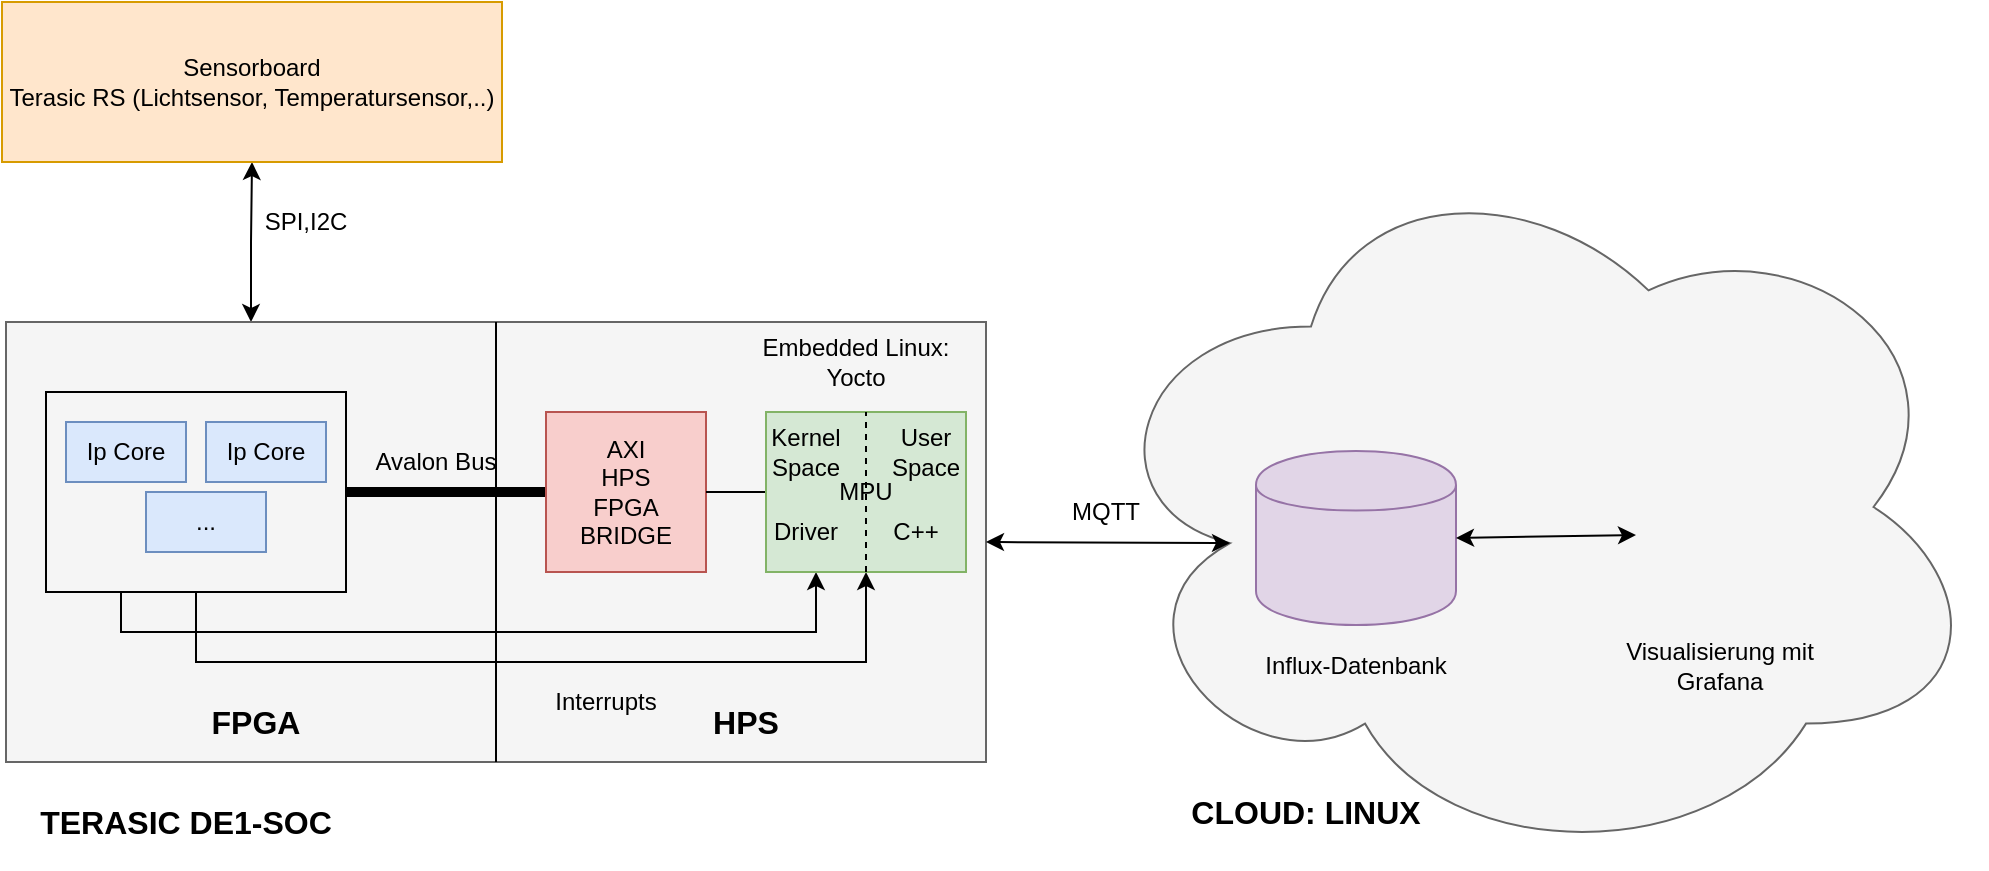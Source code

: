 <mxfile version="12.1.8" type="device" pages="1"><diagram id="Wdz1TVE8rXTdC0lRDTX3" name="Page-1"><mxGraphModel dx="1600" dy="823" grid="1" gridSize="10" guides="1" tooltips="1" connect="1" arrows="1" fold="1" page="1" pageScale="1" pageWidth="3300" pageHeight="4681" math="0" shadow="0"><root><mxCell id="0"/><mxCell id="1" parent="0"/><mxCell id="b5OigZrqTLsXee0IeSdy-41" style="edgeStyle=orthogonalEdgeStyle;rounded=0;orthogonalLoop=1;jettySize=auto;html=1;exitX=0.25;exitY=0;exitDx=0;exitDy=0;entryX=0.5;entryY=1;entryDx=0;entryDy=0;endArrow=classic;endFill=1;strokeWidth=1;startArrow=classic;startFill=1;" edge="1" parent="1" source="b5OigZrqTLsXee0IeSdy-3" target="b5OigZrqTLsXee0IeSdy-1"><mxGeometry relative="1" as="geometry"/></mxCell><mxCell id="b5OigZrqTLsXee0IeSdy-3" value="" style="rounded=0;whiteSpace=wrap;html=1;fillColor=#f5f5f5;strokeColor=#666666;fontColor=#333333;" vertex="1" parent="1"><mxGeometry x="70" y="180" width="490" height="220" as="geometry"/></mxCell><mxCell id="b5OigZrqTLsXee0IeSdy-27" style="edgeStyle=orthogonalEdgeStyle;rounded=0;orthogonalLoop=1;jettySize=auto;html=1;exitX=0.25;exitY=1;exitDx=0;exitDy=0;entryX=0.25;entryY=1;entryDx=0;entryDy=0;" edge="1" parent="1" source="b5OigZrqTLsXee0IeSdy-21" target="b5OigZrqTLsXee0IeSdy-26"><mxGeometry relative="1" as="geometry"/></mxCell><mxCell id="b5OigZrqTLsXee0IeSdy-28" style="edgeStyle=orthogonalEdgeStyle;rounded=0;orthogonalLoop=1;jettySize=auto;html=1;exitX=0.5;exitY=1;exitDx=0;exitDy=0;entryX=0.5;entryY=1;entryDx=0;entryDy=0;" edge="1" parent="1" source="b5OigZrqTLsXee0IeSdy-21" target="b5OigZrqTLsXee0IeSdy-26"><mxGeometry relative="1" as="geometry"><Array as="points"><mxPoint x="165" y="350"/><mxPoint x="500" y="350"/></Array></mxGeometry></mxCell><mxCell id="b5OigZrqTLsXee0IeSdy-30" style="edgeStyle=orthogonalEdgeStyle;rounded=0;orthogonalLoop=1;jettySize=auto;html=1;exitX=1;exitY=0.5;exitDx=0;exitDy=0;entryX=0;entryY=0.5;entryDx=0;entryDy=0;endArrow=none;endFill=0;strokeWidth=5;" edge="1" parent="1" source="b5OigZrqTLsXee0IeSdy-21" target="b5OigZrqTLsXee0IeSdy-25"><mxGeometry relative="1" as="geometry"/></mxCell><mxCell id="b5OigZrqTLsXee0IeSdy-21" value="" style="rounded=0;whiteSpace=wrap;html=1;fillColor=none;" vertex="1" parent="1"><mxGeometry x="90" y="215" width="150" height="100" as="geometry"/></mxCell><mxCell id="b5OigZrqTLsXee0IeSdy-1" value="Sensorboard&lt;br&gt;Terasic RS (Lichtsensor, Temperatursensor,..)" style="rounded=0;whiteSpace=wrap;html=1;fillColor=#ffe6cc;strokeColor=#d79b00;" vertex="1" parent="1"><mxGeometry x="68" y="20" width="250" height="80" as="geometry"/></mxCell><mxCell id="b5OigZrqTLsXee0IeSdy-4" value="" style="endArrow=none;html=1;entryX=0.5;entryY=0;entryDx=0;entryDy=0;exitX=0.5;exitY=1;exitDx=0;exitDy=0;" edge="1" parent="1" source="b5OigZrqTLsXee0IeSdy-3" target="b5OigZrqTLsXee0IeSdy-3"><mxGeometry width="50" height="50" relative="1" as="geometry"><mxPoint x="30" y="320" as="sourcePoint"/><mxPoint x="80" y="270" as="targetPoint"/></mxGeometry></mxCell><mxCell id="b5OigZrqTLsXee0IeSdy-14" value="Ip Core" style="rounded=0;whiteSpace=wrap;html=1;fillColor=#dae8fc;strokeColor=#6c8ebf;" vertex="1" parent="1"><mxGeometry x="100" y="230" width="60" height="30" as="geometry"/></mxCell><mxCell id="b5OigZrqTLsXee0IeSdy-19" value="Ip Core" style="rounded=0;whiteSpace=wrap;html=1;fillColor=#dae8fc;strokeColor=#6c8ebf;" vertex="1" parent="1"><mxGeometry x="170" y="230" width="60" height="30" as="geometry"/></mxCell><mxCell id="b5OigZrqTLsXee0IeSdy-22" value="&lt;div&gt;...&lt;/div&gt;" style="rounded=0;whiteSpace=wrap;html=1;fillColor=#dae8fc;strokeColor=#6c8ebf;" vertex="1" parent="1"><mxGeometry x="140" y="265" width="60" height="30" as="geometry"/></mxCell><mxCell id="b5OigZrqTLsXee0IeSdy-25" value="&lt;div&gt;&lt;br&gt;&lt;/div&gt;&lt;div&gt;AXI&lt;/div&gt;&lt;div&gt;HPS&lt;/div&gt;&lt;div&gt;FPGA &lt;br&gt;BRIDGE&lt;br&gt;&lt;/div&gt;&lt;div&gt;&lt;br&gt;&lt;/div&gt;" style="rounded=0;whiteSpace=wrap;html=1;fillColor=#f8cecc;strokeColor=#b85450;" vertex="1" parent="1"><mxGeometry x="340" y="225" width="80" height="80" as="geometry"/></mxCell><mxCell id="b5OigZrqTLsXee0IeSdy-29" style="edgeStyle=orthogonalEdgeStyle;rounded=0;orthogonalLoop=1;jettySize=auto;html=1;exitX=0;exitY=0.5;exitDx=0;exitDy=0;entryX=1;entryY=0.5;entryDx=0;entryDy=0;endArrow=none;endFill=0;" edge="1" parent="1" source="b5OigZrqTLsXee0IeSdy-26" target="b5OigZrqTLsXee0IeSdy-25"><mxGeometry relative="1" as="geometry"/></mxCell><mxCell id="b5OigZrqTLsXee0IeSdy-26" value="MPU" style="rounded=0;whiteSpace=wrap;html=1;fillColor=#d5e8d4;strokeColor=#82b366;" vertex="1" parent="1"><mxGeometry x="450" y="225" width="100" height="80" as="geometry"/></mxCell><mxCell id="b5OigZrqTLsXee0IeSdy-34" value="&lt;b&gt;&lt;font style=&quot;font-size: 16px&quot;&gt;FPGA&lt;/font&gt;&lt;/b&gt;" style="text;html=1;strokeColor=none;fillColor=none;align=center;verticalAlign=middle;whiteSpace=wrap;rounded=0;" vertex="1" parent="1"><mxGeometry x="175" y="370" width="40" height="20" as="geometry"/></mxCell><mxCell id="b5OigZrqTLsXee0IeSdy-38" value="&lt;font size=&quot;1&quot;&gt;&lt;b style=&quot;font-size: 16px&quot;&gt;HPS&lt;/b&gt;&lt;/font&gt;" style="text;html=1;strokeColor=none;fillColor=none;align=center;verticalAlign=middle;whiteSpace=wrap;rounded=0;" vertex="1" parent="1"><mxGeometry x="420" y="370" width="40" height="20" as="geometry"/></mxCell><mxCell id="b5OigZrqTLsXee0IeSdy-40" value="Avalon Bus" style="text;html=1;strokeColor=none;fillColor=none;align=center;verticalAlign=middle;whiteSpace=wrap;rounded=0;" vertex="1" parent="1"><mxGeometry x="240" y="240" width="90" height="20" as="geometry"/></mxCell><mxCell id="b5OigZrqTLsXee0IeSdy-42" value="SPI,I2C" style="text;html=1;strokeColor=none;fillColor=none;align=center;verticalAlign=middle;whiteSpace=wrap;rounded=0;" vertex="1" parent="1"><mxGeometry x="200" y="120" width="40" height="20" as="geometry"/></mxCell><mxCell id="b5OigZrqTLsXee0IeSdy-43" value="Interrupts" style="text;html=1;strokeColor=none;fillColor=none;align=center;verticalAlign=middle;whiteSpace=wrap;rounded=0;" vertex="1" parent="1"><mxGeometry x="350" y="360" width="40" height="20" as="geometry"/></mxCell><mxCell id="b5OigZrqTLsXee0IeSdy-46" value="&lt;font style=&quot;font-size: 16px&quot;&gt;&lt;b&gt;CLOUD: LINUX&lt;br&gt;&lt;/b&gt;&lt;/font&gt;" style="text;html=1;strokeColor=none;fillColor=none;align=center;verticalAlign=middle;whiteSpace=wrap;rounded=0;" vertex="1" parent="1"><mxGeometry x="640" y="414.5" width="160" height="20" as="geometry"/></mxCell><mxCell id="b5OigZrqTLsXee0IeSdy-50" value="" style="endArrow=none;dashed=1;html=1;strokeWidth=1;entryX=0.5;entryY=0;entryDx=0;entryDy=0;exitX=0.5;exitY=1;exitDx=0;exitDy=0;jumpSize=20;" edge="1" parent="1" source="b5OigZrqTLsXee0IeSdy-26" target="b5OigZrqTLsXee0IeSdy-26"><mxGeometry width="50" height="50" relative="1" as="geometry"><mxPoint x="70" y="500" as="sourcePoint"/><mxPoint x="120" y="450" as="targetPoint"/></mxGeometry></mxCell><mxCell id="b5OigZrqTLsXee0IeSdy-51" value="User&lt;br&gt;Space" style="text;html=1;strokeColor=none;fillColor=none;align=center;verticalAlign=middle;whiteSpace=wrap;rounded=0;" vertex="1" parent="1"><mxGeometry x="510" y="235" width="40" height="20" as="geometry"/></mxCell><mxCell id="b5OigZrqTLsXee0IeSdy-52" value="Kernel&lt;br&gt;Space" style="text;html=1;strokeColor=none;fillColor=none;align=center;verticalAlign=middle;whiteSpace=wrap;rounded=0;" vertex="1" parent="1"><mxGeometry x="450" y="235" width="40" height="20" as="geometry"/></mxCell><mxCell id="b5OigZrqTLsXee0IeSdy-54" value="" style="ellipse;shape=cloud;whiteSpace=wrap;html=1;fillColor=#f5f5f5;strokeColor=#666666;fontColor=#333333;" vertex="1" parent="1"><mxGeometry x="610" y="92" width="450" height="361" as="geometry"/></mxCell><mxCell id="b5OigZrqTLsXee0IeSdy-62" value="&lt;b&gt;&lt;font style=&quot;font-size: 16px&quot;&gt;TERASIC DE1-SOC&lt;/font&gt;&lt;/b&gt;" style="text;html=1;strokeColor=none;fillColor=none;align=center;verticalAlign=middle;whiteSpace=wrap;rounded=0;" vertex="1" parent="1"><mxGeometry x="80" y="420" width="160" height="20" as="geometry"/></mxCell><mxCell id="b5OigZrqTLsXee0IeSdy-65" value="" style="shape=cylinder;whiteSpace=wrap;html=1;boundedLbl=1;backgroundOutline=1;fillColor=#e1d5e7;strokeColor=#9673a6;" vertex="1" parent="1"><mxGeometry x="695" y="244.5" width="100" height="87" as="geometry"/></mxCell><mxCell id="b5OigZrqTLsXee0IeSdy-66" value="" style="shape=image;html=1;verticalAlign=top;verticalLabelPosition=bottom;labelBackgroundColor=#ffffff;imageAspect=0;aspect=fixed;image=https://cdn2.iconfinder.com/data/icons/picol-vector/32/screen_4to3-128.png;fillColor=none;" vertex="1" parent="1"><mxGeometry x="885" y="244.5" width="84" height="84" as="geometry"/></mxCell><mxCell id="b5OigZrqTLsXee0IeSdy-67" value="Influx-Datenbank" style="text;html=1;strokeColor=none;fillColor=none;align=center;verticalAlign=middle;whiteSpace=wrap;rounded=0;" vertex="1" parent="1"><mxGeometry x="690" y="341.5" width="110" height="20" as="geometry"/></mxCell><mxCell id="b5OigZrqTLsXee0IeSdy-68" value="Visualisierung mit Grafana" style="text;html=1;strokeColor=none;fillColor=none;align=center;verticalAlign=middle;whiteSpace=wrap;rounded=0;" vertex="1" parent="1"><mxGeometry x="879" y="341.5" width="96" height="20" as="geometry"/></mxCell><mxCell id="b5OigZrqTLsXee0IeSdy-69" value="" style="endArrow=classic;startArrow=classic;html=1;strokeWidth=1;entryX=0;entryY=0.5;entryDx=0;entryDy=0;exitX=1;exitY=0.5;exitDx=0;exitDy=0;" edge="1" parent="1" source="b5OigZrqTLsXee0IeSdy-65" target="b5OigZrqTLsXee0IeSdy-66"><mxGeometry width="50" height="50" relative="1" as="geometry"><mxPoint x="255" y="556.5" as="sourcePoint"/><mxPoint x="305" y="506.5" as="targetPoint"/></mxGeometry></mxCell><mxCell id="b5OigZrqTLsXee0IeSdy-70" value="" style="endArrow=classic;startArrow=classic;html=1;strokeWidth=1;entryX=0.16;entryY=0.55;entryDx=0;entryDy=0;entryPerimeter=0;exitX=1;exitY=0.5;exitDx=0;exitDy=0;" edge="1" parent="1" source="b5OigZrqTLsXee0IeSdy-3" target="b5OigZrqTLsXee0IeSdy-54"><mxGeometry width="50" height="50" relative="1" as="geometry"><mxPoint x="620" y="340" as="sourcePoint"/><mxPoint x="670" y="290" as="targetPoint"/></mxGeometry></mxCell><mxCell id="b5OigZrqTLsXee0IeSdy-71" value="MQTT" style="text;html=1;strokeColor=none;fillColor=none;align=center;verticalAlign=middle;whiteSpace=wrap;rounded=0;" vertex="1" parent="1"><mxGeometry x="600" y="265" width="40" height="20" as="geometry"/></mxCell><mxCell id="b5OigZrqTLsXee0IeSdy-73" value="C++" style="text;html=1;strokeColor=none;fillColor=none;align=center;verticalAlign=middle;whiteSpace=wrap;rounded=0;" vertex="1" parent="1"><mxGeometry x="505" y="275" width="40" height="20" as="geometry"/></mxCell><mxCell id="b5OigZrqTLsXee0IeSdy-74" value="Driver" style="text;html=1;strokeColor=none;fillColor=none;align=center;verticalAlign=middle;whiteSpace=wrap;rounded=0;" vertex="1" parent="1"><mxGeometry x="450" y="275" width="40" height="20" as="geometry"/></mxCell><mxCell id="b5OigZrqTLsXee0IeSdy-75" value="Embedded Linux: Yocto" style="text;html=1;strokeColor=none;fillColor=none;align=center;verticalAlign=middle;whiteSpace=wrap;rounded=0;" vertex="1" parent="1"><mxGeometry x="440" y="190" width="110" height="20" as="geometry"/></mxCell></root></mxGraphModel></diagram></mxfile>